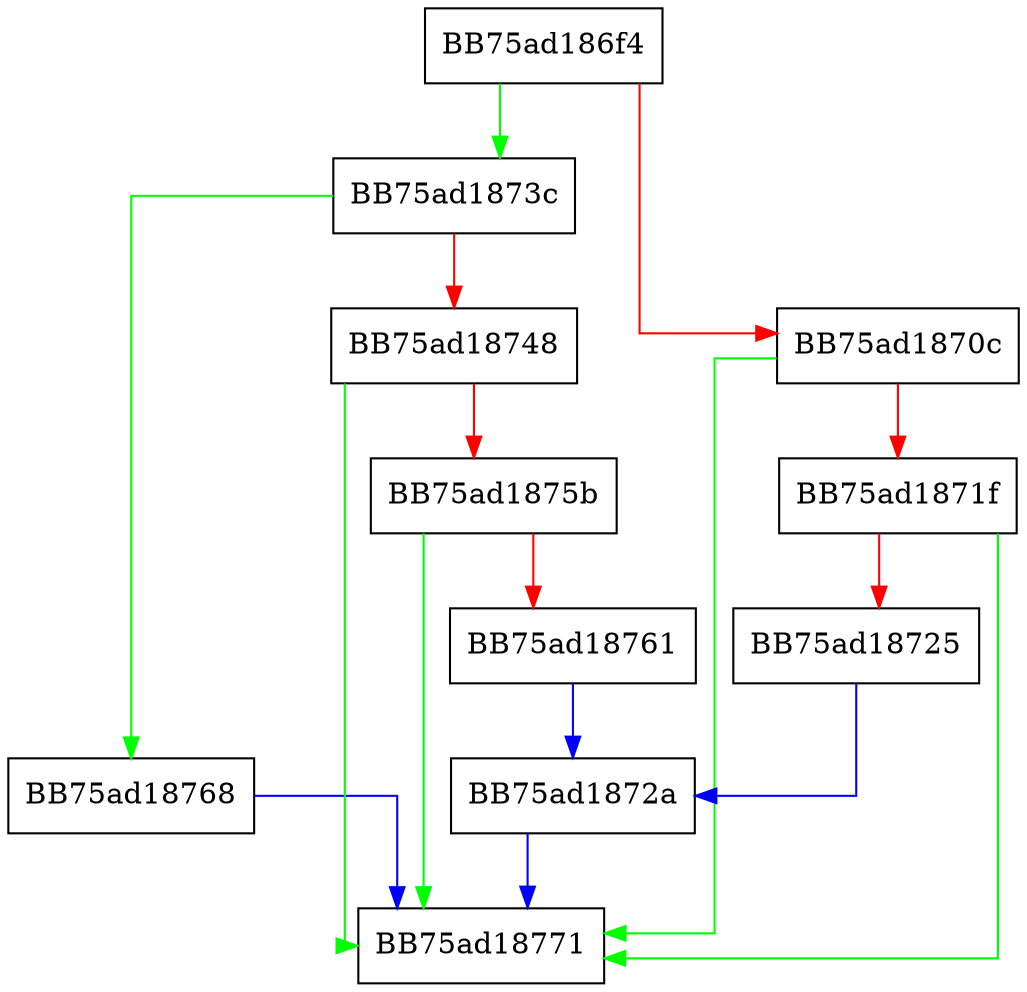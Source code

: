 digraph GetLoaderCode {
  node [shape="box"];
  graph [splines=ortho];
  BB75ad186f4 -> BB75ad1873c [color="green"];
  BB75ad186f4 -> BB75ad1870c [color="red"];
  BB75ad1870c -> BB75ad18771 [color="green"];
  BB75ad1870c -> BB75ad1871f [color="red"];
  BB75ad1871f -> BB75ad18771 [color="green"];
  BB75ad1871f -> BB75ad18725 [color="red"];
  BB75ad18725 -> BB75ad1872a [color="blue"];
  BB75ad1872a -> BB75ad18771 [color="blue"];
  BB75ad1873c -> BB75ad18768 [color="green"];
  BB75ad1873c -> BB75ad18748 [color="red"];
  BB75ad18748 -> BB75ad18771 [color="green"];
  BB75ad18748 -> BB75ad1875b [color="red"];
  BB75ad1875b -> BB75ad18771 [color="green"];
  BB75ad1875b -> BB75ad18761 [color="red"];
  BB75ad18761 -> BB75ad1872a [color="blue"];
  BB75ad18768 -> BB75ad18771 [color="blue"];
}